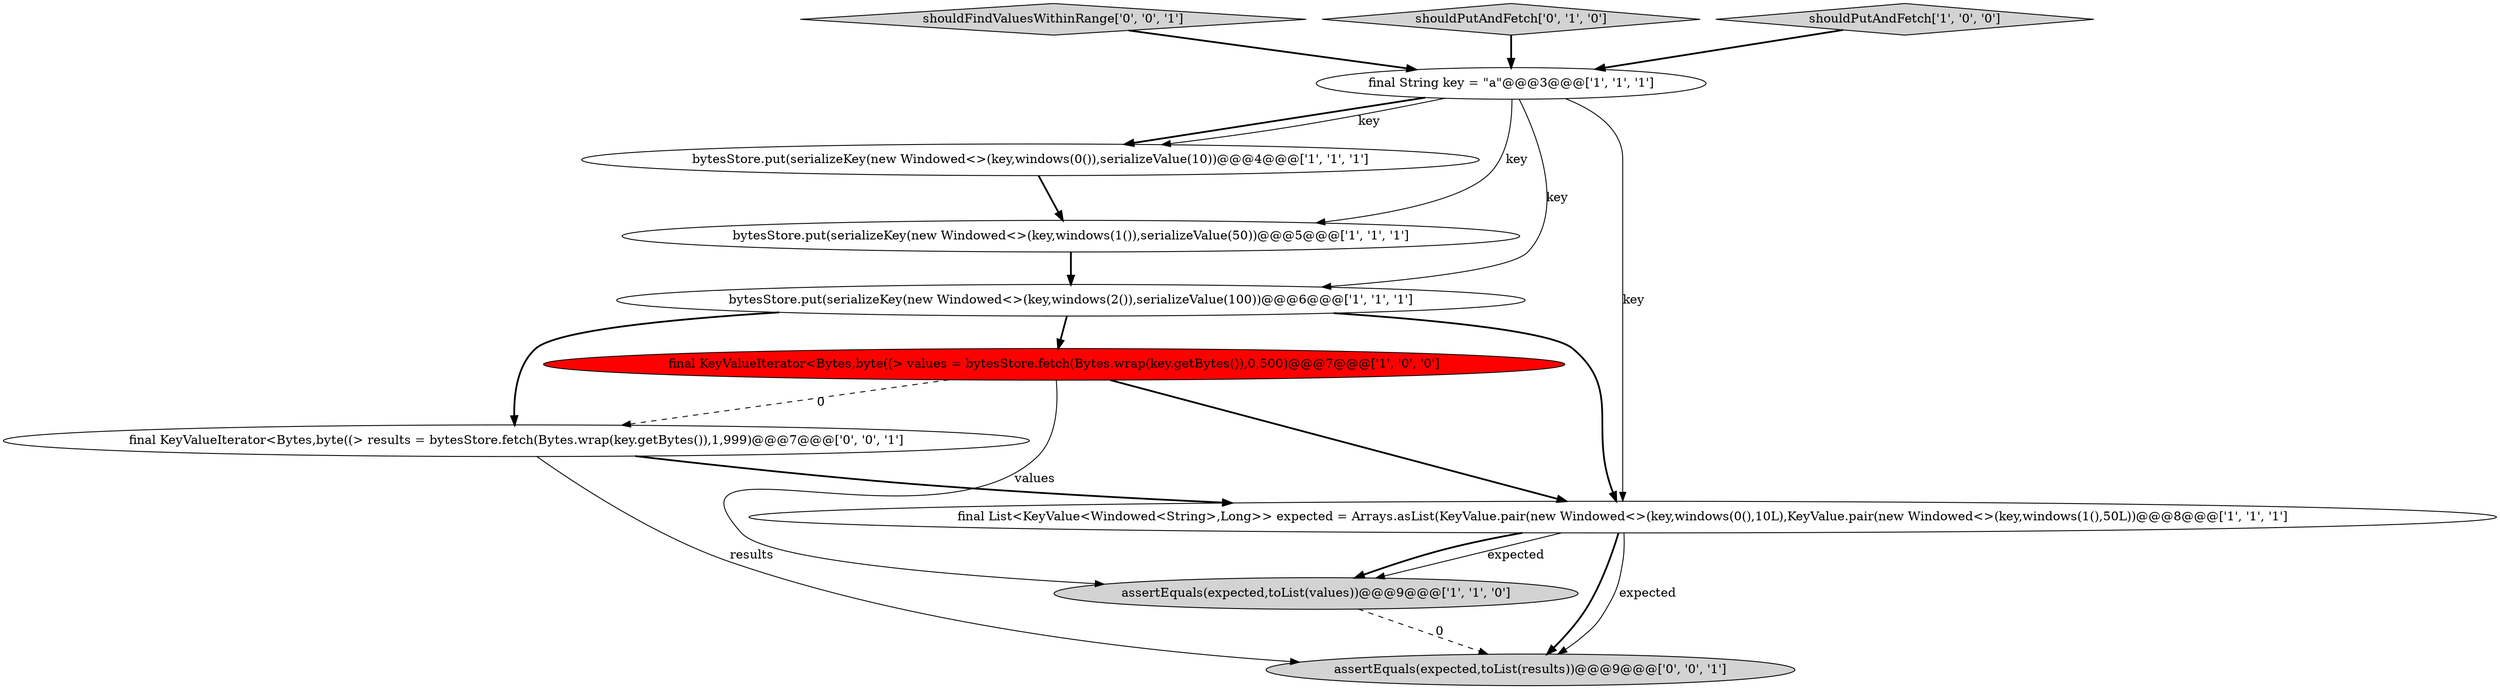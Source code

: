 digraph {
4 [style = filled, label = "bytesStore.put(serializeKey(new Windowed<>(key,windows(0()),serializeValue(10))@@@4@@@['1', '1', '1']", fillcolor = white, shape = ellipse image = "AAA0AAABBB1BBB"];
7 [style = filled, label = "final KeyValueIterator<Bytes,byte((> values = bytesStore.fetch(Bytes.wrap(key.getBytes()),0,500)@@@7@@@['1', '0', '0']", fillcolor = red, shape = ellipse image = "AAA1AAABBB1BBB"];
9 [style = filled, label = "shouldFindValuesWithinRange['0', '0', '1']", fillcolor = lightgray, shape = diamond image = "AAA0AAABBB3BBB"];
8 [style = filled, label = "shouldPutAndFetch['0', '1', '0']", fillcolor = lightgray, shape = diamond image = "AAA0AAABBB2BBB"];
10 [style = filled, label = "final KeyValueIterator<Bytes,byte((> results = bytesStore.fetch(Bytes.wrap(key.getBytes()),1,999)@@@7@@@['0', '0', '1']", fillcolor = white, shape = ellipse image = "AAA0AAABBB3BBB"];
11 [style = filled, label = "assertEquals(expected,toList(results))@@@9@@@['0', '0', '1']", fillcolor = lightgray, shape = ellipse image = "AAA0AAABBB3BBB"];
3 [style = filled, label = "shouldPutAndFetch['1', '0', '0']", fillcolor = lightgray, shape = diamond image = "AAA0AAABBB1BBB"];
6 [style = filled, label = "final String key = \"a\"@@@3@@@['1', '1', '1']", fillcolor = white, shape = ellipse image = "AAA0AAABBB1BBB"];
1 [style = filled, label = "bytesStore.put(serializeKey(new Windowed<>(key,windows(2()),serializeValue(100))@@@6@@@['1', '1', '1']", fillcolor = white, shape = ellipse image = "AAA0AAABBB1BBB"];
0 [style = filled, label = "final List<KeyValue<Windowed<String>,Long>> expected = Arrays.asList(KeyValue.pair(new Windowed<>(key,windows(0(),10L),KeyValue.pair(new Windowed<>(key,windows(1(),50L))@@@8@@@['1', '1', '1']", fillcolor = white, shape = ellipse image = "AAA0AAABBB1BBB"];
2 [style = filled, label = "bytesStore.put(serializeKey(new Windowed<>(key,windows(1()),serializeValue(50))@@@5@@@['1', '1', '1']", fillcolor = white, shape = ellipse image = "AAA0AAABBB1BBB"];
5 [style = filled, label = "assertEquals(expected,toList(values))@@@9@@@['1', '1', '0']", fillcolor = lightgray, shape = ellipse image = "AAA0AAABBB1BBB"];
10->11 [style = solid, label="results"];
2->1 [style = bold, label=""];
0->11 [style = bold, label=""];
3->6 [style = bold, label=""];
7->0 [style = bold, label=""];
8->6 [style = bold, label=""];
4->2 [style = bold, label=""];
1->0 [style = bold, label=""];
6->2 [style = solid, label="key"];
1->7 [style = bold, label=""];
9->6 [style = bold, label=""];
0->11 [style = solid, label="expected"];
6->4 [style = bold, label=""];
6->0 [style = solid, label="key"];
5->11 [style = dashed, label="0"];
10->0 [style = bold, label=""];
6->1 [style = solid, label="key"];
7->10 [style = dashed, label="0"];
0->5 [style = solid, label="expected"];
1->10 [style = bold, label=""];
6->4 [style = solid, label="key"];
0->5 [style = bold, label=""];
7->5 [style = solid, label="values"];
}
